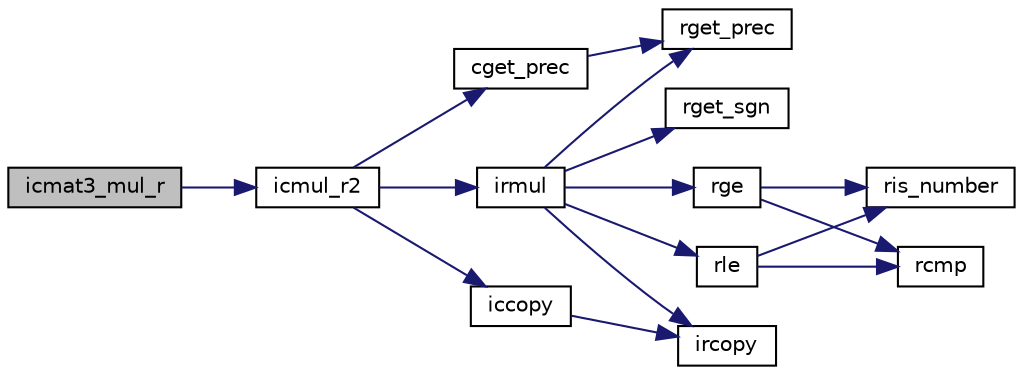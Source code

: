 digraph "icmat3_mul_r"
{
  edge [fontname="Helvetica",fontsize="10",labelfontname="Helvetica",labelfontsize="10"];
  node [fontname="Helvetica",fontsize="10",shape=record];
  rankdir="LR";
  Node240 [label="icmat3_mul_r",height=0.2,width=0.4,color="black", fillcolor="grey75", style="filled", fontcolor="black"];
  Node240 -> Node241 [color="midnightblue",fontsize="10",style="solid",fontname="Helvetica"];
  Node241 [label="icmul_r2",height=0.2,width=0.4,color="black", fillcolor="white", style="filled",URL="$icmulti_8c.html#ab24d712f41f71e7080aabe7c147d4308",tooltip="掛け算 [z0,z1]=[x0,x1]*[y0,y1] "];
  Node241 -> Node242 [color="midnightblue",fontsize="10",style="solid",fontname="Helvetica"];
  Node242 [label="cget_prec",height=0.2,width=0.4,color="black", fillcolor="white", style="filled",URL="$cmulti_8c.html#a69302d488c9954d3cbe85feb873216fa",tooltip="cmulti型の浮動小数点数の精度(ビット数)を取得. "];
  Node242 -> Node243 [color="midnightblue",fontsize="10",style="solid",fontname="Helvetica"];
  Node243 [label="rget_prec",height=0.2,width=0.4,color="black", fillcolor="white", style="filled",URL="$is__rmulti_8h.html#ad9bc8d534620527dc3c46ef4c9d04442",tooltip="rmulti型の浮動小数点数の精度(ビット数)を取得. "];
  Node241 -> Node244 [color="midnightblue",fontsize="10",style="solid",fontname="Helvetica"];
  Node244 [label="irmul",height=0.2,width=0.4,color="black", fillcolor="white", style="filled",URL="$irmulti_8c.html#a9f9bc42cc6a70b365b032dc7bedd1abb",tooltip="掛け算 [z0,z1]=[x0,x1]*[y0,y1] "];
  Node244 -> Node243 [color="midnightblue",fontsize="10",style="solid",fontname="Helvetica"];
  Node244 -> Node245 [color="midnightblue",fontsize="10",style="solid",fontname="Helvetica"];
  Node245 [label="rget_sgn",height=0.2,width=0.4,color="black", fillcolor="white", style="filled",URL="$is__rmulti_8h.html#a1eabb75964384f5b7057a0275385d4bb",tooltip="rmulti型の浮動小数点数の符号部の取得. "];
  Node244 -> Node246 [color="midnightblue",fontsize="10",style="solid",fontname="Helvetica"];
  Node246 [label="rle",height=0.2,width=0.4,color="black", fillcolor="white", style="filled",URL="$is__rmulti_8h.html#a72d8f7f7abd4fa2ff89f488742ff7ca7",tooltip="rmulti型の値の比較 x<=y "];
  Node246 -> Node247 [color="midnightblue",fontsize="10",style="solid",fontname="Helvetica"];
  Node247 [label="ris_number",height=0.2,width=0.4,color="black", fillcolor="white", style="filled",URL="$rmulti_8c.html#a02c3c838634809fb6260ab78926b5f8b",tooltip="rmulti型が数であるかの判定. "];
  Node246 -> Node248 [color="midnightblue",fontsize="10",style="solid",fontname="Helvetica"];
  Node248 [label="rcmp",height=0.2,width=0.4,color="black", fillcolor="white", style="filled",URL="$rmulti_8c.html#aa7f2e03f88a388911123c82ad3f36b16",tooltip="rmulti型の値の比較 x<=>y "];
  Node244 -> Node249 [color="midnightblue",fontsize="10",style="solid",fontname="Helvetica"];
  Node249 [label="rge",height=0.2,width=0.4,color="black", fillcolor="white", style="filled",URL="$is__rmulti_8h.html#a7544c8c3220be262b43d9cdcacd5f8f2",tooltip="rmulti型の値の比較 x>=y "];
  Node249 -> Node247 [color="midnightblue",fontsize="10",style="solid",fontname="Helvetica"];
  Node249 -> Node248 [color="midnightblue",fontsize="10",style="solid",fontname="Helvetica"];
  Node244 -> Node250 [color="midnightblue",fontsize="10",style="solid",fontname="Helvetica"];
  Node250 [label="ircopy",height=0.2,width=0.4,color="black", fillcolor="white", style="filled",URL="$irmulti_8c.html#aaf2192a33e04cbba12da47550fde287e",tooltip="コピー [y0,y1]=[x0,x1]. "];
  Node241 -> Node251 [color="midnightblue",fontsize="10",style="solid",fontname="Helvetica"];
  Node251 [label="iccopy",height=0.2,width=0.4,color="black", fillcolor="white", style="filled",URL="$icmulti_8c.html#a0e3f5efa94c1a1e8cc0a527d6cbcbdee",tooltip="コピー [y0,y1]=[x0,x1]. "];
  Node251 -> Node250 [color="midnightblue",fontsize="10",style="solid",fontname="Helvetica"];
}
